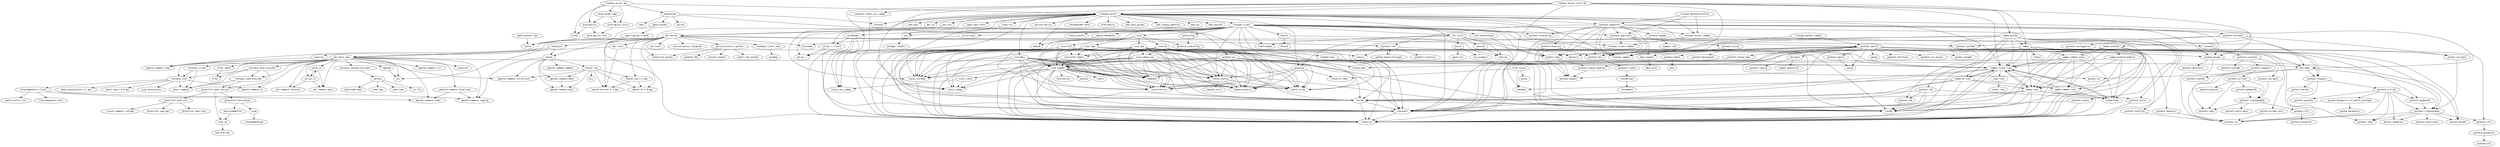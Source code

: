 strict digraph G {
node [fontname=monospace];
  "apache-commons-dbcp" -> "apache-commons-pool";
  "authconfig" -> "python3-sssdconfig";
  "autofs" -> "hesiod";
  "autofs" -> "libtirpc";
  "bind-dyndb-ldap" -> "bind-pkcs11";
  "bind-dyndb-ldap" -> "bind-pkcs11-utils";
  "bind-pkcs11" -> "bind";
  "bind-pkcs11" -> "bind-pkcs11-libs";
  "bind-pkcs11-utils" -> "bind-pkcs11-libs";
  "certmonger" -> "libtalloc";
  "certmonger" -> "libtevent";
  "certmonger" -> "xmlrpc-c";
  "certmonger" -> "xmlrpc-c-client";
  "cups-libs" -> "avahi-libs";
  "custodia" -> "python3-custodia";
  "dbus-python" -> "dbus-glib";
  "freeipa-client" -> "authconfig";
  "freeipa-client" -> "autofs";
  "freeipa-client" -> "certmonger";
  "freeipa-client" -> "freeipa-client-common";
  "freeipa-client" -> "freeipa-common";
  "freeipa-client" -> "initscripts";
  "freeipa-client" -> "krb5-workstation";
  "freeipa-client" -> "libbasicobjects";
  "freeipa-client" -> "libcollection";
  "freeipa-client" -> "libini_config";
  "freeipa-client" -> "libnfsidmap";
  "freeipa-client" -> "libref_array";
  "freeipa-client" -> "libsss_autofs";
  "freeipa-client" -> "nfs-utils";
  "freeipa-client" -> "ntp";
  "freeipa-client" -> "oddjob-mkhomedir";
  "freeipa-client" -> "python2-ipaclient";
  "freeipa-client" -> "python2-sssdconfig";
  "freeipa-client" -> "python-gssapi";
  "freeipa-client" -> "python-ldap";
  "freeipa-client" -> "sssd";
  "freeipa-client" -> "xmlrpc-c";
  "freeipa-client" -> "xmlrpc-c-client";
  "freeipa-desktop-profile" -> "freeipa-server-common";
  "freeipa-desktop-profile" -> "python2-ipaclient";
  "freeipa-desktop-profile" -> "python2-ipaserver";
  "freeipa-python-compat" -> "freeipa-common";
  "freeipa-python-compat" -> "python2-ipalib";
  "freeipa-server-common" -> "custodia";
  "freeipa-server-common" -> "freeipa-client-common";
  "freeipa-server-dns" -> "bind";
  "freeipa-server-dns" -> "bind-dyndb-ldap";
  "freeipa-server-dns" -> "bind-pkcs11";
  "freeipa-server-dns" -> "bind-pkcs11-utils";
  "freeipa-server-dns" -> "freeipa-server";
  "freeipa-server-dns" -> "opendnssec";
  "freeipa-server" -> "fontawesome-fonts";
  "freeipa-server" -> "freeipa-client";
  "freeipa-server" -> "freeipa-common";
  "freeipa-server" -> "freeipa-server-common";
  "freeipa-server" -> "gssproxy";
  "freeipa-server" -> "krb5-pkinit";
  "freeipa-server" -> "libsss_certmap";
  "freeipa-server" -> "libsss_nss_idmap";
  "freeipa-server" -> "libtalloc";
  "freeipa-server" -> "libtevent";
  "freeipa-server" -> "mod_auth_gssapi";
  "freeipa-server" -> "mod_lookup_identity";
  "freeipa-server" -> "mod_nss";
  "freeipa-server" -> "mod_session";
  "freeipa-server" -> "mod_wsgi";
  "freeipa-server" -> "ntp";
  "freeipa-server" -> "oddjob";
  "freeipa-server" -> "open-sans-fonts";
  "freeipa-server" -> "pki-ca";
  "freeipa-server" -> "pki-kra";
  "freeipa-server" -> "python2-ipaserver";
  "freeipa-server" -> "python2-systemd";
  "freeipa-server" -> "python-gssapi";
  "freeipa-server" -> "python-ldap";
  "freeipa-server" -> "samba-client-libs";
  "freeipa-server" -> "selinux-policy";
  "freeipa-server" -> "slapi-nis";
  "freeipa-server" -> "softhsm";
  "freeipa-server" -> "sssd-dbus";
  "freeipa-server-trust-ad" -> "freeipa-common";
  "freeipa-server-trust-ad" -> "freeipa-server";
  "freeipa-server-trust-ad" -> "libsss_idmap";
  "freeipa-server-trust-ad" -> "libtalloc";
  "freeipa-server-trust-ad" -> "libtevent";
  "freeipa-server-trust-ad" -> "python2-libsss_nss_idmap";
  "freeipa-server-trust-ad" -> "python2-sss";
  "freeipa-server-trust-ad" -> "samba";
  "freeipa-server-trust-ad" -> "samba-client-libs";
  "freeipa-server-trust-ad" -> "samba-python";
  "freeipa-server-trust-ad" -> "samba-winbind";
  "glassfish-fastinfoset" -> "xmlstreambuffer";
  "glassfish-fastinfoset" -> "xsom";
  "glassfish-jaxb-core" -> "glassfish-jaxb-api";
  "glassfish-jaxb-core" -> "glassfish-jaxb-txw2";
  "glassfish-jaxb-core" -> "istack-commons-runtime";
  "glassfish-jaxb-runtime" -> "glassfish-fastinfoset";
  "glassfish-jaxb-runtime" -> "glassfish-jaxb-core";
  "glassfish-jaxb-runtime" -> "stax-ex";
  "gssproxy" -> "libbasicobjects";
  "gssproxy" -> "libcollection";
  "gssproxy" -> "libini_config";
  "gssproxy" -> "libref_array";
  "gssproxy" -> "libverto-libev";
  "httpcomponents-client" -> "apache-commons-codec";
  "httpcomponents-client" -> "apache-commons-logging";
  "httpcomponents-client" -> "httpcomponents-core";
  "httpcomponents-client" -> "publicsuffix-list";
  "initscripts" -> "hostname";
  "jackson" -> "joda-time";
  "jackson" -> "jsr-311";
  "jackson" -> "objectweb-asm3";
  "jackson" -> "stax2-api";
  "jakarta-commons-httpclient" -> "apache-commons-codec";
  "jakarta-commons-httpclient" -> "apache-commons-logging";
  "krb5-server" -> "libkadm5";
  "krb5-server" -> "libverto-libev";
  "krb5-server" -> "words";
  "krb5-workstation" -> "libkadm5";
  "ldapjdk" -> "jss";
  "libini_config" -> "libbasicobjects";
  "libini_config" -> "libcollection";
  "libini_config" -> "libpath_utils";
  "libini_config" -> "libref_array";
  "libldb" -> "libtalloc";
  "libldb" -> "libtdb";
  "libldb" -> "libtevent";
  "libsmbclient" -> "libtalloc";
  "libsmbclient" -> "libtevent";
  "libsmbclient" -> "samba-client-libs";
  "libsss_certmap" -> "libtalloc";
  "libtevent" -> "libtalloc";
  "libtomcrypt" -> "libtommath";
  "libwbclient" -> "samba-client-libs";
  "m2crypto" -> "compat-openssl10";
  "m2crypto" -> "python2-typing";
  "nfs-utils" -> "gssproxy";
  "nfs-utils" -> "keyutils";
  "nfs-utils" -> "libnfsidmap";
  "nfs-utils" -> "libtirpc";
  "nfs-utils" -> "quota";
  "nfs-utils" -> "rpcbind";
  "ntp" -> "autogen-libopts";
  "nuxwdog-client-java" -> "nuxwdog";
  "oddjob-mkhomedir" -> "oddjob";
  "opencryptoki-ccatok" -> "libitm";
  "opencryptoki" -> "libitm";
  "opencryptoki-libs" -> "libitm";
  "opencryptoki" -> "opencryptoki-ccatok";
  "opendnssec" -> "ldns";
  "opendnssec" -> "libxslt";
  "opendnssec" -> "opencryptoki";
  "opendnssec" -> "softhsm";
  "opendnssec" -> "sqlite";
  "pki-base-java" -> "apache-commons-cli";
  "pki-base-java" -> "apache-commons-codec";
  "pki-base-java" -> "apache-commons-io";
  "pki-base-java" -> "apache-commons-lang";
  "pki-base-java" -> "apache-commons-logging";
  "pki-base-java" -> "jakarta-commons-httpclient";
  "pki-base-java" -> "javassist";
  "pki-base-java" -> "jss";
  "pki-base-java" -> "ldapjdk";
  "pki-base-java" -> "pki-base";
  "pki-base-java" -> "resteasy-atom-provider";
  "pki-base-java" -> "resteasy-client";
  "pki-base-java" -> "resteasy-core";
  "pki-base-java" -> "resteasy-jackson-provider";
  "pki-base-java" -> "resteasy-jaxb-provider";
  "pki-base-java" -> "slf4j";
  "pki-base-java" -> "slf4j-jdk14";
  "pki-base-java" -> "xalan-j2";
  "pki-base-java" -> "xerces-j2";
  "pki-base-java" -> "xml-commons-apis";
  "pki-base-java" -> "xml-commons-resolver";
  "pki-base" -> "python2-cryptography";
  "pki-base" -> "python2-requests";
  "pki-base" -> "python2-six";
  "pki-base" -> "python-nss";
  "pki-ca" -> "pki-server";
  "pki-kra" -> "pki-server";
  "pki-server" -> "hostname";
  "pki-server" -> "libselinux-python";
  "pki-server" -> "net-tools";
  "pki-server" -> "nuxwdog-client-java";
  "pki-server" -> "pki-base";
  "pki-server" -> "pki-base-java";
  "pki-server" -> "pki-tools";
  "pki-server" -> "policycoreutils-python";
  "pki-server" -> "python2-lxml";
  "pki-server" -> "python-ldap";
  "pki-server" -> "selinux-policy-targeted";
  "pki-server" -> "tomcat";
  "pki-server" -> "tomcat-el-3.0-api";
  "pki-server" -> "tomcat-jsp-2.3-api";
  "pki-server" -> "tomcatjss";
  "pki-server" -> "tomcat-servlet-3.1-api";
  "pki-server" -> "velocity";
  "pki-tools" -> "pki-base";
  "pki-tools" -> "pki-base-java";
  "pki-tools" -> "tomcat-servlet-3.1-api";
  "policycoreutils-python" -> "audit-libs-python";
  "policycoreutils-python" -> "libselinux-python";
  "policycoreutils-python" -> "python2-IPy";
  "policycoreutils-python" -> "setools-python";
  "python2-augeas" -> "augeas-libs";
  "python2-babel" -> "pytz";
  "python2-cffi" -> "python2-pycparser";
  "python2-cryptography" -> "python2-asn1crypto";
  "python2-cryptography" -> "python2-cffi";
  "python2-cryptography" -> "python2-idna";
  "python2-cryptography" -> "python2-six";
  "python2-cryptography" -> "python-enum34";
  "python2-cryptography" -> "python-ipaddress";
  "python2-crypto" -> "libtomcrypt";
  "python2-custodia" -> "python2-configparser";
  "python2-custodia" -> "python2-requests";
  "python2-custodia" -> "python2-systemd";
  "python2-custodia" -> "python-jwcrypto";
  "python2-dateutil" -> "python2-six";
  "python2-dns" -> "python2-crypto";
  "python2-html5lib" -> "python2-six";
  "python2-ipaclient" -> "freeipa-client-common";
  "python2-ipaclient" -> "freeipa-common";
  "python2-ipaclient" -> "python2-dns";
  "python2-ipaclient" -> "python2-ipalib";
  "python2-ipaclient" -> "python2-jinja2";
  "python2-ipalib" -> "dbus-python";
  "python2-ipalib" -> "freeipa-common";
  "python2-ipalib" -> "gnupg";
  "python2-ipalib" -> "keyutils";
  "python2-ipalib" -> "m2crypto";
  "python2-ipalib" -> "python2-cffi";
  "python2-ipalib" -> "python2-cryptography";
  "python2-ipalib" -> "python2-dateutil";
  "python2-ipalib" -> "python2-dns";
  "python2-ipalib" -> "python2-libipa_hbac";
  "python2-ipalib" -> "python2-netifaces";
  "python2-ipalib" -> "python2-pyasn1";
  "python2-ipalib" -> "python2-pyasn1-modules";
  "python2-ipalib" -> "python2-pyOpenSSL";
  "python2-ipalib" -> "python2-requests";
  "python2-ipalib" -> "python2-six";
  "python2-ipalib" -> "python2-sss-murmur";
  "python2-ipalib" -> "python2-yubico";
  "python2-ipalib" -> "python-enum34";
  "python2-ipalib" -> "python-gssapi";
  "python2-ipalib" -> "python-jwcrypto";
  "python2-ipalib" -> "python-ldap";
  "python2-ipalib" -> "python-netaddr";
  "python2-ipalib" -> "python-nss";
  "python2-ipalib" -> "python-qrcode-core";
  "python2-ipalib" -> "pyusb";
  "python2-ipaserver" -> "dbus-python";
  "python2-ipaserver" -> "freeipa-common";
  "python2-ipaserver" -> "freeipa-server-common";
  "python2-ipaserver" -> "pki-base";
  "python2-ipaserver" -> "python2-augeas";
  "python2-ipaserver" -> "python2-custodia";
  "python2-ipaserver" -> "python2-dns";
  "python2-ipaserver" -> "python2-ipaclient";
  "python2-ipaserver" -> "python2-kdcproxy";
  "python2-ipaserver" -> "python2-lxml";
  "python2-ipaserver" -> "python2-pyasn1";
  "python2-ipaserver" -> "python2-sssdconfig";
  "python2-ipaserver" -> "python-gssapi";
  "python2-ipaserver" -> "python-ldap";
  "python2-jinja2" -> "python2-babel";
  "python2-jinja2" -> "python2-markupsafe";
  "python2-kdcproxy" -> "python2-dns";
  "python2-kdcproxy" -> "python2-pyasn1";
  "python2-ldb" -> "libldb";
  "python2-ldb" -> "libtalloc";
  "python2-ldb" -> "libtdb";
  "python2-ldb" -> "libtevent";
  "python2-ldb" -> "python2-tdb";
  "python2-libipa_hbac" -> "libipa_hbac";
  "python2-libsss_nss_idmap" -> "libsss_nss_idmap";
  "python2-lxml" -> "libxslt";
  "python2-lxml" -> "python2-cssselect";
  "python2-lxml" -> "python2-html5lib";
  "python2-lxml" -> "python-beautifulsoup4";
  "python2-pyasn1-modules" -> "python2-pyasn1";
  "python2-pycparser" -> "python2-ply";
  "python2-pyOpenSSL" -> "python2-cryptography";
  "python2-requests" -> "python2-idna";
  "python2-requests" -> "python2-urllib3";
  "python2-requests" -> "python-chardet";
  "python2-sss" -> "libbasicobjects";
  "python2-sss" -> "libcollection";
  "python2-sss" -> "libdhash";
  "python2-sss" -> "libini_config";
  "python2-sss" -> "libldb";
  "python2-sss" -> "libref_array";
  "python2-sss" -> "libsss_certmap";
  "python2-sss" -> "libtalloc";
  "python2-sss" -> "libtdb";
  "python2-sss" -> "libtevent";
  "python2-sss" -> "sssd-common";
  "python2-talloc" -> "libtalloc";
  "python2-tdb" -> "libtdb";
  "python2-tevent" -> "libtalloc";
  "python2-tevent" -> "libtevent";
  "python2-urllib3" -> "python2-cryptography";
  "python2-urllib3" -> "python2-idna";
  "python2-urllib3" -> "python2-pyOpenSSL";
  "python2-urllib3" -> "python2-pysocks";
  "python2-urllib3" -> "python2-six";
  "python2-urllib3" -> "python-backports-ssl_match_hostname";
  "python2-urllib3" -> "python-ipaddress";
  "python2-yubico" -> "pyusb";
  "python3-cffi" -> "python3-pycparser";
  "python3-cryptography" -> "python3-asn1crypto";
  "python3-cryptography" -> "python3-cffi";
  "python3-cryptography" -> "python3-idna";
  "python3-custodia" -> "python3-jwcrypto";
  "python3-custodia" -> "python3-requests";
  "python3-custodia" -> "python3-systemd";
  "python3-jwcrypto" -> "python3-cryptography";
  "python3-pyOpenSSL" -> "python3-cryptography";
  "python3-requests" -> "python3-chardet";
  "python3-requests" -> "python3-idna";
  "python3-requests" -> "python3-urllib3";
  "python3-urllib3" -> "python3-cryptography";
  "python3-urllib3" -> "python3-idna";
  "python3-urllib3" -> "python3-pyOpenSSL";
  "python3-urllib3" -> "python3-pysocks";
  "python-backports-ssl_match_hostname" -> "python-backports";
  "python-beautifulsoup4" -> "python2-lxml";
  "python-gssapi" -> "python2-decorator";
  "python-gssapi" -> "python2-six";
  "python-gssapi" -> "python-enum34";
  "python-jwcrypto" -> "python2-cryptography";
  "python-ldap" -> "python2-pyasn1";
  "python-ldap" -> "python2-pyasn1-modules";
  "python-qrcode-core" -> "python2-six";
  "quota" -> "quota-nls";
  "quota" -> "tcp_wrappers";
  "resteasy-atom-provider" -> "glassfish-jaxb-runtime";
  "resteasy-atom-provider" -> "jboss-logging";
  "resteasy-atom-provider" -> "resteasy-core";
  "resteasy-atom-provider" -> "resteasy-jaxb-provider";
  "resteasy-client" -> "jboss-logging";
  "resteasy-client" -> "resteasy-core";
  "resteasy-core" -> "apache-commons-io";
  "resteasy-core" -> "httpcomponents-client";
  "resteasy-core" -> "jboss-annotations-1.2-api";
  "resteasy-core" -> "jboss-jaxrs-2.0-api";
  "resteasy-core" -> "jboss-logging";
  "resteasy-core" -> "jcip-annotations";
  "resteasy-jackson-provider" -> "jackson";
  "resteasy-jaxb-provider" -> "glassfish-jaxb-runtime";
  "resteasy-jaxb-provider" -> "jboss-logging";
  "rpcbind" -> "libtirpc";
  "samba-client-libs" -> "cups-libs";
  "samba-client-libs" -> "libldb";
  "samba-client-libs" -> "libtalloc";
  "samba-client-libs" -> "libtdb";
  "samba-client-libs" -> "libtevent";
  "samba-client-libs" -> "libwbclient";
  "samba-client-libs" -> "samba-dc-libs";
  "samba-client-libs" -> "samba-libs";
  "samba-common-libs" -> "libtalloc";
  "samba-common-libs" -> "libtdb";
  "samba-common-libs" -> "libwbclient";
  "samba-common-libs" -> "samba-client-libs";
  "samba-common-tools" -> "libtalloc";
  "samba-common-tools" -> "libtdb";
  "samba-common-tools" -> "libtevent";
  "samba-common-tools" -> "libwbclient";
  "samba-common-tools" -> "samba-client-libs";
  "samba-common-tools" -> "samba-common-libs";
  "samba-common-tools" -> "samba-libs";
  "samba-dc-libs" -> "libkadm5";
  "samba-dc-libs" -> "libldb";
  "samba-dc-libs" -> "libtalloc";
  "samba-dc-libs" -> "libtevent";
  "samba-dc-libs" -> "samba-client-libs";
  "samba-dc-libs" -> "samba-common-libs";
  "samba-dc-libs" -> "samba-libs";
  "samba" -> "libaio";
  "samba-libs" -> "libldb";
  "samba-libs" -> "libtalloc";
  "samba-libs" -> "libtdb";
  "samba-libs" -> "libtevent";
  "samba-libs" -> "libwbclient";
  "samba-libs" -> "python2-talloc";
  "samba-libs" -> "samba-client-libs";
  "samba" -> "libtalloc";
  "samba" -> "libtdb";
  "samba" -> "libtevent";
  "samba" -> "libwbclient";
  "samba-python" -> "libldb";
  "samba-python" -> "libtalloc";
  "samba-python" -> "libtevent";
  "samba-python" -> "python2-dns";
  "samba-python" -> "python2-ldb";
  "samba-python" -> "python2-talloc";
  "samba-python" -> "python2-tdb";
  "samba-python" -> "python2-tevent";
  "samba-python" -> "samba";
  "samba-python" -> "samba-client-libs";
  "samba-python" -> "samba-dc-libs";
  "samba-python" -> "samba-libs";
  "samba" -> "samba-client-libs";
  "samba" -> "samba-common-libs";
  "samba" -> "samba-common-tools";
  "samba" -> "samba-libs";
  "samba-winbind" -> "libtalloc";
  "samba-winbind" -> "libtdb";
  "samba-winbind" -> "libtevent";
  "samba-winbind-modules" -> "libtalloc";
  "samba-winbind-modules" -> "libwbclient";
  "samba-winbind-modules" -> "samba-client-libs";
  "samba-winbind-modules" -> "samba-libs";
  "samba-winbind" -> "samba-client-libs";
  "samba-winbind" -> "samba-common-libs";
  "samba-winbind" -> "samba-common-tools";
  "samba-winbind" -> "samba-libs";
  "samba-winbind" -> "samba-winbind-modules";
  "slapi-nis" -> "libsss_nss_idmap";
  "slf4j-jdk14" -> "slf4j";
  "sssd-ad" -> "libbasicobjects";
  "sssd-ad" -> "libcollection";
  "sssd-ad" -> "libdhash";
  "sssd-ad" -> "libini_config";
  "sssd-ad" -> "libldb";
  "sssd-ad" -> "libref_array";
  "sssd-ad" -> "libsmbclient";
  "sssd-ad" -> "libsss_certmap";
  "sssd-ad" -> "libsss_idmap";
  "sssd-ad" -> "libtalloc";
  "sssd-ad" -> "libtdb";
  "sssd-ad" -> "libtevent";
  "sssd-ad" -> "samba-client-libs";
  "sssd-ad" -> "sssd-common";
  "sssd-ad" -> "sssd-common-pac";
  "sssd-ad" -> "sssd-krb5-common";
  "sssd-client" -> "libsss_idmap";
  "sssd-client" -> "libsss_nss_idmap";
  "sssd-common" -> "http-parser";
  "sssd-common" -> "jansson";
  "sssd-common" -> "libbasicobjects";
  "sssd-common" -> "libcollection";
  "sssd-common" -> "libdhash";
  "sssd-common" -> "libini_config";
  "sssd-common" -> "libldb";
  "sssd-common" -> "libnl3";
  "sssd-common" -> "libref_array";
  "sssd-common" -> "libsss_certmap";
  "sssd-common" -> "libsss_idmap";
  "sssd-common" -> "libtalloc";
  "sssd-common" -> "libtdb";
  "sssd-common" -> "libtevent";
  "sssd-common-pac" -> "libbasicobjects";
  "sssd-common-pac" -> "libcollection";
  "sssd-common-pac" -> "libdhash";
  "sssd-common-pac" -> "libini_config";
  "sssd-common-pac" -> "libldb";
  "sssd-common-pac" -> "libref_array";
  "sssd-common-pac" -> "libsss_certmap";
  "sssd-common-pac" -> "libsss_idmap";
  "sssd-common-pac" -> "libtalloc";
  "sssd-common-pac" -> "libtdb";
  "sssd-common-pac" -> "libtevent";
  "sssd-common-pac" -> "samba-client-libs";
  "sssd-common-pac" -> "sssd-common";
  "sssd-common" -> "sssd-client";
  "sssd-dbus" -> "libbasicobjects";
  "sssd-dbus" -> "libcollection";
  "sssd-dbus" -> "libdhash";
  "sssd-dbus" -> "libini_config";
  "sssd-dbus" -> "libldb";
  "sssd-dbus" -> "libref_array";
  "sssd-dbus" -> "libsss_certmap";
  "sssd-dbus" -> "libtalloc";
  "sssd-dbus" -> "libtdb";
  "sssd-dbus" -> "libtevent";
  "sssd-dbus" -> "sssd-common";
  "sssd-ipa" -> "libbasicobjects";
  "sssd-ipa" -> "libcollection";
  "sssd-ipa" -> "libdhash";
  "sssd-ipa" -> "libini_config";
  "sssd-ipa" -> "libipa_hbac";
  "sssd-ipa" -> "libldb";
  "sssd-ipa" -> "libref_array";
  "sssd-ipa" -> "libsss_certmap";
  "sssd-ipa" -> "libsss_idmap";
  "sssd-ipa" -> "libtalloc";
  "sssd-ipa" -> "libtdb";
  "sssd-ipa" -> "libtevent";
  "sssd-ipa" -> "samba-client-libs";
  "sssd-ipa" -> "sssd-common";
  "sssd-ipa" -> "sssd-common-pac";
  "sssd-ipa" -> "sssd-krb5-common";
  "sssd-krb5-common" -> "libdhash";
  "sssd-krb5-common" -> "libtalloc";
  "sssd-krb5-common" -> "sssd-common";
  "sssd-krb5" -> "libbasicobjects";
  "sssd-krb5" -> "libcollection";
  "sssd-krb5" -> "libdhash";
  "sssd-krb5" -> "libini_config";
  "sssd-krb5" -> "libldb";
  "sssd-krb5" -> "libref_array";
  "sssd-krb5" -> "libsss_certmap";
  "sssd-krb5" -> "libtalloc";
  "sssd-krb5" -> "libtdb";
  "sssd-krb5" -> "libtevent";
  "sssd-krb5" -> "sssd-common";
  "sssd-krb5" -> "sssd-krb5-common";
  "sssd-ldap" -> "libbasicobjects";
  "sssd-ldap" -> "libcollection";
  "sssd-ldap" -> "libdhash";
  "sssd-ldap" -> "libini_config";
  "sssd-ldap" -> "libldb";
  "sssd-ldap" -> "libref_array";
  "sssd-ldap" -> "libsss_certmap";
  "sssd-ldap" -> "libsss_idmap";
  "sssd-ldap" -> "libtalloc";
  "sssd-ldap" -> "libtdb";
  "sssd-ldap" -> "libtevent";
  "sssd-ldap" -> "sssd-common";
  "sssd-ldap" -> "sssd-krb5-common";
  "sssd" -> "python3-sssdconfig";
  "sssd" -> "sssd-ad";
  "sssd" -> "sssd-common";
  "sssd" -> "sssd-ipa";
  "sssd" -> "sssd-krb5";
  "sssd" -> "sssd-ldap";
  "stax-ex" -> "bea-stax-api";
  "tomcat" -> "apache-commons-collections";
  "tomcat" -> "apache-commons-daemon";
  "tomcat" -> "apache-commons-dbcp";
  "tomcat" -> "apache-commons-logging";
  "tomcat" -> "apache-commons-pool";
  "tomcat-jsp-2.3-api" -> "tomcat-el-3.0-api";
  "tomcat-jsp-2.3-api" -> "tomcat-servlet-3.1-api";
  "tomcatjss" -> "apache-commons-lang";
  "tomcatjss" -> "jss";
  "tomcatjss" -> "tomcat";
  "tomcat-lib" -> "apache-commons-collections";
  "tomcat-lib" -> "apache-commons-dbcp";
  "tomcat-lib" -> "apache-commons-pool";
  "tomcat-lib" -> "ecj";
  "tomcat-lib" -> "tomcat-el-3.0-api";
  "tomcat-lib" -> "tomcat-jsp-2.3-api";
  "tomcat-lib" -> "tomcat-servlet-3.1-api";
  "tomcat" -> "tomcat-lib";
  "velocity" -> "apache-commons-collections";
  "velocity" -> "apache-commons-lang";
  "xalan-j2" -> "xerces-j2";
  "xalan-j2" -> "xml-commons-apis";
  "xerces-j2" -> "xalan-j2";
  "xerces-j2" -> "xml-commons-apis";
  "xerces-j2" -> "xml-commons-resolver";
  "xmlrpc-c-client" -> "xmlrpc-c";
  "xmlstreambuffer" -> "stax-ex";
  "xsom" -> "relaxngDatatype";
}

